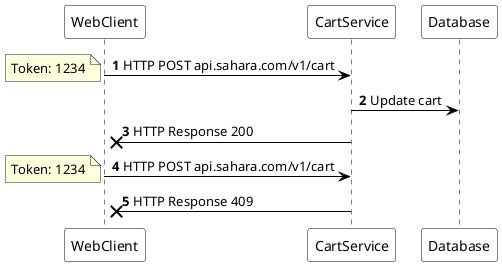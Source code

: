 @startuml drop2Fix
skinparam shadowing false
skinparam ParticipantBorderColor black
skinparam ArrowColor black
skinparam ParticipantBackgroundColor white
skinparam ParticipantFontColor black
skinparam SequenceLifeLineBorderColor black

autonumber
WebClient -> CartService : HTTP POST api.sahara.com/v1/cart
note left: Token: 1234
CartService -> Database : Update cart
CartService ->x WebClient : HTTP Response 200
WebClient -> CartService : HTTP POST api.sahara.com/v1/cart
note left: Token: 1234
CartService ->x WebClient : HTTP Response 409

@enduml
